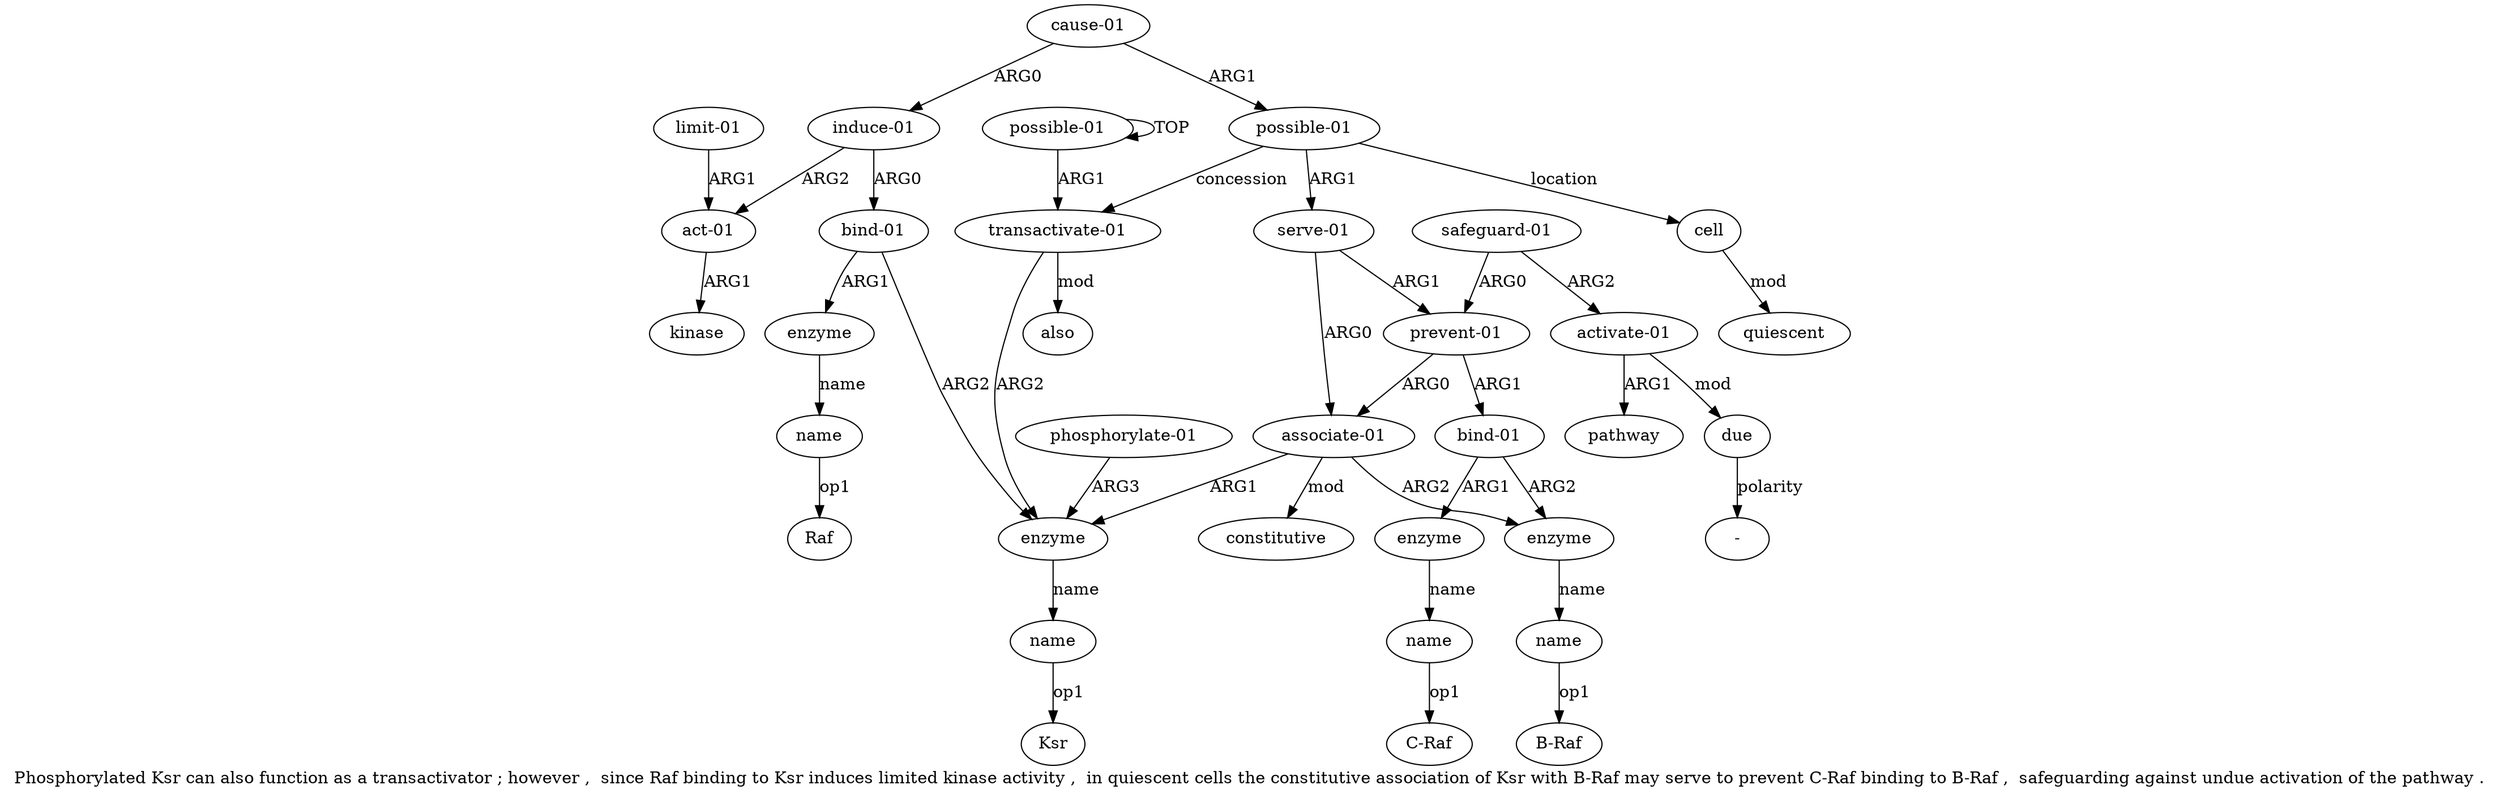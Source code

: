 digraph  {
	graph [label="Phosphorylated Ksr can also function as a transactivator ; however ,  since Raf binding to Ksr induces limited kinase activity ,  \
in quiescent cells the constitutive association of Ksr with B-Raf may serve to prevent C-Raf binding to B-Raf ,  safeguarding against \
undue activation of the pathway ."];
	node [label="\N"];
	a20	 [color=black,
		gold_ind=20,
		gold_label=cell,
		label=cell,
		test_ind=20,
		test_label=cell];
	a21	 [color=black,
		gold_ind=21,
		gold_label=quiescent,
		label=quiescent,
		test_ind=21,
		test_label=quiescent];
	a20 -> a21 [key=0,
	color=black,
	gold_label=mod,
	label=mod,
	test_label=mod];
a22 [color=black,
	gold_ind=22,
	gold_label="cause-01",
	label="cause-01",
	test_ind=22,
	test_label="cause-01"];
a23 [color=black,
	gold_ind=23,
	gold_label="induce-01",
	label="induce-01",
	test_ind=23,
	test_label="induce-01"];
a22 -> a23 [key=0,
color=black,
gold_label=ARG0,
label=ARG0,
test_label=ARG0];
a6 [color=black,
gold_ind=6,
gold_label="possible-01",
label="possible-01",
test_ind=6,
test_label="possible-01"];
a22 -> a6 [key=0,
color=black,
gold_label=ARG1,
label=ARG1,
test_label=ARG1];
a24 [color=black,
gold_ind=24,
gold_label="bind-01",
label="bind-01",
test_ind=24,
test_label="bind-01"];
a23 -> a24 [key=0,
color=black,
gold_label=ARG0,
label=ARG0,
test_label=ARG0];
a27 [color=black,
gold_ind=27,
gold_label="act-01",
label="act-01",
test_ind=27,
test_label="act-01"];
a23 -> a27 [key=0,
color=black,
gold_label=ARG2,
label=ARG2,
test_label=ARG2];
a25 [color=black,
gold_ind=25,
gold_label=enzyme,
label=enzyme,
test_ind=25,
test_label=enzyme];
a24 -> a25 [key=0,
color=black,
gold_label=ARG1,
label=ARG1,
test_label=ARG1];
a2 [color=black,
gold_ind=2,
gold_label=enzyme,
label=enzyme,
test_ind=2,
test_label=enzyme];
a24 -> a2 [key=0,
color=black,
gold_label=ARG2,
label=ARG2,
test_label=ARG2];
a26 [color=black,
gold_ind=26,
gold_label=name,
label=name,
test_ind=26,
test_label=name];
a25 -> a26 [key=0,
color=black,
gold_label=name,
label=name,
test_label=name];
"a26 Raf" [color=black,
gold_ind=-1,
gold_label=Raf,
label=Raf,
test_ind=-1,
test_label=Raf];
a26 -> "a26 Raf" [key=0,
color=black,
gold_label=op1,
label=op1,
test_label=op1];
a28 [color=black,
gold_ind=28,
gold_label=kinase,
label=kinase,
test_ind=28,
test_label=kinase];
a27 -> a28 [key=0,
color=black,
gold_label=ARG1,
label=ARG1,
test_label=ARG1];
a29 [color=black,
gold_ind=29,
gold_label="limit-01",
label="limit-01",
test_ind=29,
test_label="limit-01"];
a29 -> a27 [key=0,
color=black,
gold_label=ARG1,
label=ARG1,
test_label=ARG1];
"a10 B-Raf" [color=black,
gold_ind=-1,
gold_label="B-Raf",
label="B-Raf",
test_ind=-1,
test_label="B-Raf"];
a15 [color=black,
gold_ind=15,
gold_label=name,
label=name,
test_ind=15,
test_label=name];
"a15 C-Raf" [color=black,
gold_ind=-1,
gold_label="C-Raf",
label="C-Raf",
test_ind=-1,
test_label="C-Raf"];
a15 -> "a15 C-Raf" [key=0,
color=black,
gold_label=op1,
label=op1,
test_label=op1];
a14 [color=black,
gold_ind=14,
gold_label=enzyme,
label=enzyme,
test_ind=14,
test_label=enzyme];
a14 -> a15 [key=0,
color=black,
gold_label=name,
label=name,
test_label=name];
a17 [color=black,
gold_ind=17,
gold_label="activate-01",
label="activate-01",
test_ind=17,
test_label="activate-01"];
a19 [color=black,
gold_ind=19,
gold_label=due,
label=due,
test_ind=19,
test_label=due];
a17 -> a19 [key=0,
color=black,
gold_label=mod,
label=mod,
test_label=mod];
a18 [color=black,
gold_ind=18,
gold_label=pathway,
label=pathway,
test_ind=18,
test_label=pathway];
a17 -> a18 [key=0,
color=black,
gold_label=ARG1,
label=ARG1,
test_label=ARG1];
a16 [color=black,
gold_ind=16,
gold_label="safeguard-01",
label="safeguard-01",
test_ind=16,
test_label="safeguard-01"];
a16 -> a17 [key=0,
color=black,
gold_label=ARG2,
label=ARG2,
test_label=ARG2];
a12 [color=black,
gold_ind=12,
gold_label="prevent-01",
label="prevent-01",
test_ind=12,
test_label="prevent-01"];
a16 -> a12 [key=0,
color=black,
gold_label=ARG0,
label=ARG0,
test_label=ARG0];
a11 [color=black,
gold_ind=11,
gold_label=constitutive,
label=constitutive,
test_ind=11,
test_label=constitutive];
a10 [color=black,
gold_ind=10,
gold_label=name,
label=name,
test_ind=10,
test_label=name];
a10 -> "a10 B-Raf" [key=0,
color=black,
gold_label=op1,
label=op1,
test_label=op1];
a13 [color=black,
gold_ind=13,
gold_label="bind-01",
label="bind-01",
test_ind=13,
test_label="bind-01"];
a13 -> a14 [key=0,
color=black,
gold_label=ARG1,
label=ARG1,
test_label=ARG1];
a9 [color=black,
gold_ind=9,
gold_label=enzyme,
label=enzyme,
test_ind=9,
test_label=enzyme];
a13 -> a9 [key=0,
color=black,
gold_label=ARG2,
label=ARG2,
test_label=ARG2];
a12 -> a13 [key=0,
color=black,
gold_label=ARG1,
label=ARG1,
test_label=ARG1];
a8 [color=black,
gold_ind=8,
gold_label="associate-01",
label="associate-01",
test_ind=8,
test_label="associate-01"];
a12 -> a8 [key=0,
color=black,
gold_label=ARG0,
label=ARG0,
test_label=ARG0];
"a19 -" [color=black,
gold_ind=-1,
gold_label="-",
label="-",
test_ind=-1,
test_label="-"];
a19 -> "a19 -" [key=0,
color=black,
gold_label=polarity,
label=polarity,
test_label=polarity];
a1 [color=black,
gold_ind=1,
gold_label="transactivate-01",
label="transactivate-01",
test_ind=1,
test_label="transactivate-01"];
a1 -> a2 [key=0,
color=black,
gold_label=ARG2,
label=ARG2,
test_label=ARG2];
a5 [color=black,
gold_ind=5,
gold_label=also,
label=also,
test_ind=5,
test_label=also];
a1 -> a5 [key=0,
color=black,
gold_label=mod,
label=mod,
test_label=mod];
a0 [color=black,
gold_ind=0,
gold_label="possible-01",
label="possible-01",
test_ind=0,
test_label="possible-01"];
a0 -> a1 [key=0,
color=black,
gold_label=ARG1,
label=ARG1,
test_label=ARG1];
a0 -> a0 [key=0,
color=black,
gold_label=TOP,
label=TOP,
test_label=TOP];
a3 [color=black,
gold_ind=3,
gold_label=name,
label=name,
test_ind=3,
test_label=name];
"a3 Ksr" [color=black,
gold_ind=-1,
gold_label=Ksr,
label=Ksr,
test_ind=-1,
test_label=Ksr];
a3 -> "a3 Ksr" [key=0,
color=black,
gold_label=op1,
label=op1,
test_label=op1];
a2 -> a3 [key=0,
color=black,
gold_label=name,
label=name,
test_label=name];
a4 [color=black,
gold_ind=4,
gold_label="phosphorylate-01",
label="phosphorylate-01",
test_ind=4,
test_label="phosphorylate-01"];
a4 -> a2 [key=0,
color=black,
gold_label=ARG3,
label=ARG3,
test_label=ARG3];
a7 [color=black,
gold_ind=7,
gold_label="serve-01",
label="serve-01",
test_ind=7,
test_label="serve-01"];
a7 -> a12 [key=0,
color=black,
gold_label=ARG1,
label=ARG1,
test_label=ARG1];
a7 -> a8 [key=0,
color=black,
gold_label=ARG0,
label=ARG0,
test_label=ARG0];
a6 -> a20 [key=0,
color=black,
gold_label=location,
label=location,
test_label=location];
a6 -> a1 [key=0,
color=black,
gold_label=concession,
label=concession,
test_label=concession];
a6 -> a7 [key=0,
color=black,
gold_label=ARG1,
label=ARG1,
test_label=ARG1];
a9 -> a10 [key=0,
color=black,
gold_label=name,
label=name,
test_label=name];
a8 -> a11 [key=0,
color=black,
gold_label=mod,
label=mod,
test_label=mod];
a8 -> a2 [key=0,
color=black,
gold_label=ARG1,
label=ARG1,
test_label=ARG1];
a8 -> a9 [key=0,
color=black,
gold_label=ARG2,
label=ARG2,
test_label=ARG2];
}
